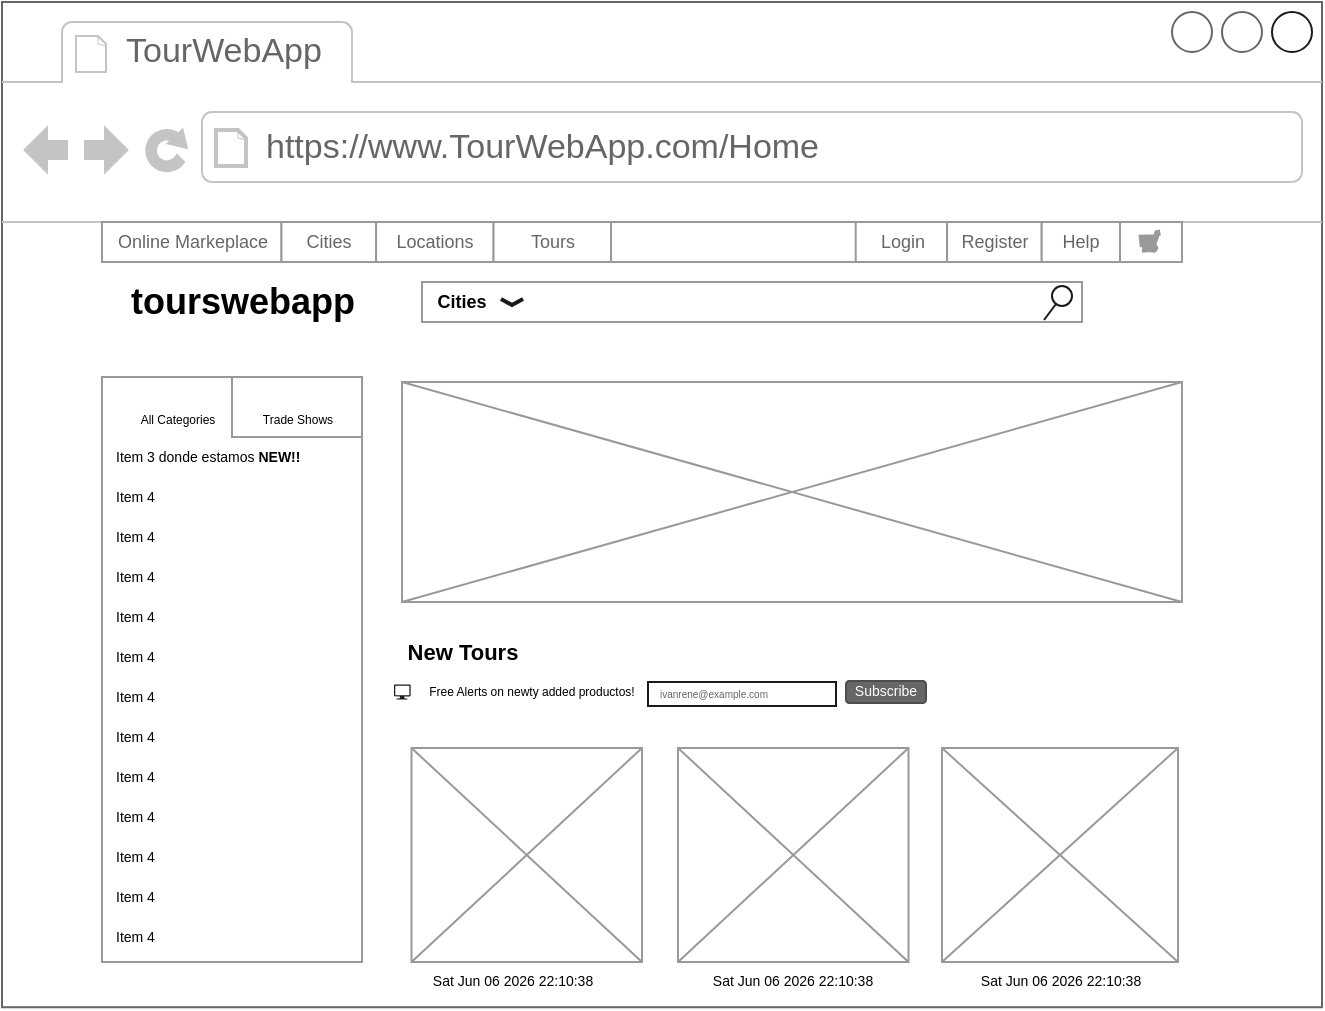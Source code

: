 <mxfile version="14.9.6" type="device" pages="3"><diagram id="IhUTpFYZOh_UcqnzRTwl" name="Ivan - Landing page"><mxGraphModel dx="852" dy="494" grid="1" gridSize="10" guides="1" tooltips="1" connect="1" arrows="1" fold="1" page="1" pageScale="1" pageWidth="827" pageHeight="1169" math="0" shadow="0"><root><mxCell id="0"/><mxCell id="1" parent="0"/><mxCell id="uIVix5BeUYQk2oSlCeq6-1" value="" style="strokeWidth=1;shadow=0;dashed=0;align=center;html=1;shape=mxgraph.mockup.containers.browserWindow;rSize=0;strokeColor=#666666;strokeColor2=#1A1A1A;strokeColor3=#c4c4c4;mainText=,;recursiveResize=0;" vertex="1" parent="1"><mxGeometry x="40" y="80" width="660" height="502.62" as="geometry"/></mxCell><mxCell id="uIVix5BeUYQk2oSlCeq6-2" value="TourWebApp" style="strokeWidth=1;shadow=0;dashed=0;align=center;html=1;shape=mxgraph.mockup.containers.anchor;fontSize=17;fontColor=#666666;align=left;" vertex="1" parent="uIVix5BeUYQk2oSlCeq6-1"><mxGeometry x="60" y="12" width="110" height="26" as="geometry"/></mxCell><mxCell id="uIVix5BeUYQk2oSlCeq6-3" value="https://www.TourWebApp.com/Home" style="strokeWidth=1;shadow=0;dashed=0;align=center;html=1;shape=mxgraph.mockup.containers.anchor;rSize=0;fontSize=17;fontColor=#666666;align=left;" vertex="1" parent="uIVix5BeUYQk2oSlCeq6-1"><mxGeometry x="130" y="60" width="250" height="26" as="geometry"/></mxCell><mxCell id="uIVix5BeUYQk2oSlCeq6-4" value="tourswebapp" style="text;strokeColor=none;fillColor=none;html=1;fontSize=18;fontStyle=1;verticalAlign=middle;align=center;" vertex="1" parent="uIVix5BeUYQk2oSlCeq6-1"><mxGeometry x="70" y="130" width="100" height="40" as="geometry"/></mxCell><mxCell id="uIVix5BeUYQk2oSlCeq6-5" value="" style="verticalLabelPosition=bottom;shadow=0;dashed=0;align=center;html=1;verticalAlign=top;strokeWidth=1;shape=mxgraph.mockup.graphics.simpleIcon;strokeColor=#999999;" vertex="1" parent="uIVix5BeUYQk2oSlCeq6-1"><mxGeometry x="200" y="190" width="390" height="110" as="geometry"/></mxCell><mxCell id="uIVix5BeUYQk2oSlCeq6-6" value="" style="strokeWidth=1;shadow=0;dashed=0;align=center;html=1;shape=mxgraph.mockup.forms.rrect;rSize=0;strokeColor=#999999;fontSize=8;" vertex="1" parent="uIVix5BeUYQk2oSlCeq6-1"><mxGeometry x="50" y="110" width="540" height="20" as="geometry"/></mxCell><mxCell id="uIVix5BeUYQk2oSlCeq6-7" value="Online Markeplace" style="strokeColor=inherit;fillColor=inherit;gradientColor=inherit;strokeWidth=1;shadow=0;dashed=0;align=center;html=1;shape=mxgraph.mockup.forms.rrect;rSize=0;fontSize=9;fontColor=#666666;" vertex="1" parent="uIVix5BeUYQk2oSlCeq6-6"><mxGeometry x="0.003" width="89.728" height="20" as="geometry"/></mxCell><mxCell id="uIVix5BeUYQk2oSlCeq6-8" value="Login" style="strokeColor=inherit;fillColor=inherit;gradientColor=inherit;strokeWidth=1;shadow=0;dashed=0;align=center;html=1;shape=mxgraph.mockup.forms.rrect;rSize=0;fontSize=9;fontColor=#666666;" vertex="1" parent="uIVix5BeUYQk2oSlCeq6-6"><mxGeometry x="376.856" width="45.683" height="20" as="geometry"/></mxCell><mxCell id="uIVix5BeUYQk2oSlCeq6-9" value="Register" style="strokeColor=inherit;fillColor=inherit;gradientColor=inherit;strokeWidth=1;shadow=0;dashed=0;align=center;html=1;shape=mxgraph.mockup.forms.rrect;rSize=0;fontSize=9;fontColor=#666666;" vertex="1" parent="uIVix5BeUYQk2oSlCeq6-6"><mxGeometry x="422.538" width="47.308" height="20" as="geometry"/></mxCell><mxCell id="uIVix5BeUYQk2oSlCeq6-10" value="Help" style="strokeColor=inherit;fillColor=inherit;gradientColor=inherit;strokeWidth=1;shadow=0;dashed=0;align=center;html=1;shape=mxgraph.mockup.forms.rrect;rSize=0;fontSize=9;fontColor=#666666;" vertex="1" parent="uIVix5BeUYQk2oSlCeq6-6"><mxGeometry x="469.846" width="39.154" height="20" as="geometry"/></mxCell><mxCell id="uIVix5BeUYQk2oSlCeq6-11" value="" style="strokeColor=inherit;fillColor=inherit;gradientColor=inherit;strokeWidth=1;shadow=0;dashed=0;align=center;html=1;shape=mxgraph.mockup.forms.rrect;rSize=0;fontSize=9;fontColor=#666666;" vertex="1" parent="uIVix5BeUYQk2oSlCeq6-6"><mxGeometry x="509.0" width="31.0" height="20" as="geometry"/></mxCell><mxCell id="uIVix5BeUYQk2oSlCeq6-12" value="" style="verticalLabelPosition=bottom;shadow=0;dashed=0;align=center;html=1;verticalAlign=top;strokeWidth=1;shape=mxgraph.mockup.misc.shoppingCart;strokeColor=#999999;fontSize=9;" vertex="1" parent="uIVix5BeUYQk2oSlCeq6-6"><mxGeometry x="519.611" y="5" width="9.788" height="10" as="geometry"/></mxCell><mxCell id="uIVix5BeUYQk2oSlCeq6-13" value="Cities" style="strokeColor=inherit;fillColor=inherit;gradientColor=inherit;strokeWidth=1;shadow=0;dashed=0;align=center;html=1;shape=mxgraph.mockup.forms.rrect;rSize=0;fontSize=9;fontColor=#666666;" vertex="1" parent="uIVix5BeUYQk2oSlCeq6-6"><mxGeometry x="89.731" width="47.308" height="20" as="geometry"/></mxCell><mxCell id="uIVix5BeUYQk2oSlCeq6-14" value="Locations" style="strokeColor=inherit;fillColor=inherit;gradientColor=inherit;strokeWidth=1;shadow=0;dashed=0;align=center;html=1;shape=mxgraph.mockup.forms.rrect;rSize=0;fontSize=9;fontColor=#666666;" vertex="1" parent="uIVix5BeUYQk2oSlCeq6-6"><mxGeometry x="137.038" width="58.731" height="20" as="geometry"/></mxCell><mxCell id="uIVix5BeUYQk2oSlCeq6-15" value="Tours" style="strokeColor=inherit;fillColor=inherit;gradientColor=inherit;strokeWidth=1;shadow=0;dashed=0;align=center;html=1;shape=mxgraph.mockup.forms.rrect;rSize=0;fontSize=9;fontColor=#666666;" vertex="1" parent="uIVix5BeUYQk2oSlCeq6-6"><mxGeometry x="195.769" width="58.731" height="20" as="geometry"/></mxCell><mxCell id="uIVix5BeUYQk2oSlCeq6-16" value="" style="strokeWidth=1;shadow=0;dashed=0;align=center;html=1;shape=mxgraph.mockup.forms.rrect;rSize=0;strokeColor=#999999;fillColor=#ffffff;fontSize=6;" vertex="1" parent="uIVix5BeUYQk2oSlCeq6-1"><mxGeometry x="50" y="187.5" width="130" height="292.5" as="geometry"/></mxCell><mxCell id="uIVix5BeUYQk2oSlCeq6-17" value="" style="strokeWidth=1;shadow=0;dashed=0;align=center;html=1;shape=mxgraph.mockup.forms.anchor;fontSize=17;fontColor=#666666;align=left;spacingLeft=5;resizeWidth=1;fillColor=#FFFFFF;" vertex="1" parent="uIVix5BeUYQk2oSlCeq6-16"><mxGeometry width="130" height="20" relative="1" as="geometry"><mxPoint y="30" as="offset"/></mxGeometry></mxCell><mxCell id="uIVix5BeUYQk2oSlCeq6-18" value="" style="strokeWidth=1;shadow=0;dashed=0;align=center;html=1;shape=mxgraph.mockup.forms.anchor;fontSize=17;fontColor=#666666;align=left;spacingLeft=5;resizeWidth=1;fillColor=#FFFFFF;" vertex="1" parent="uIVix5BeUYQk2oSlCeq6-16"><mxGeometry width="130" height="20" relative="1" as="geometry"><mxPoint y="50" as="offset"/></mxGeometry></mxCell><mxCell id="uIVix5BeUYQk2oSlCeq6-19" value="Item 4" style="strokeWidth=1;shadow=0;dashed=0;align=center;html=1;shape=mxgraph.mockup.forms.anchor;fontSize=7;align=left;spacingLeft=5;resizeWidth=1;strokeColor=none;" vertex="1" parent="uIVix5BeUYQk2oSlCeq6-16"><mxGeometry width="130" height="20" relative="1" as="geometry"><mxPoint y="50" as="offset"/></mxGeometry></mxCell><mxCell id="uIVix5BeUYQk2oSlCeq6-20" value="" style="strokeWidth=1;shadow=0;dashed=0;align=center;html=1;shape=mxgraph.mockup.forms.rrect;rSize=0;strokeColor=#999999;fontColor=#008cff;fontSize=17;fillColor=#ffffff;resizeWidth=1;" vertex="1" parent="uIVix5BeUYQk2oSlCeq6-16"><mxGeometry x="65" width="65" height="30" as="geometry"/></mxCell><mxCell id="uIVix5BeUYQk2oSlCeq6-21" value="Item 4" style="strokeWidth=1;shadow=0;dashed=0;align=center;html=1;shape=mxgraph.mockup.forms.anchor;fontSize=7;align=left;spacingLeft=5;resizeWidth=1;strokeColor=none;" vertex="1" parent="uIVix5BeUYQk2oSlCeq6-16"><mxGeometry width="130" height="20" relative="1" as="geometry"><mxPoint y="90" as="offset"/></mxGeometry></mxCell><mxCell id="uIVix5BeUYQk2oSlCeq6-22" value="Item 4" style="strokeWidth=1;shadow=0;dashed=0;align=center;html=1;shape=mxgraph.mockup.forms.anchor;fontSize=7;align=left;spacingLeft=5;resizeWidth=1;strokeColor=none;" vertex="1" parent="uIVix5BeUYQk2oSlCeq6-16"><mxGeometry width="130" height="20" relative="1" as="geometry"><mxPoint y="110" as="offset"/></mxGeometry></mxCell><mxCell id="uIVix5BeUYQk2oSlCeq6-23" value="Item 4" style="strokeWidth=1;shadow=0;dashed=0;align=center;html=1;shape=mxgraph.mockup.forms.anchor;fontSize=7;align=left;spacingLeft=5;resizeWidth=1;strokeColor=none;" vertex="1" parent="uIVix5BeUYQk2oSlCeq6-16"><mxGeometry width="130" height="20" relative="1" as="geometry"><mxPoint y="130" as="offset"/></mxGeometry></mxCell><mxCell id="uIVix5BeUYQk2oSlCeq6-24" value="Item 4" style="strokeWidth=1;shadow=0;dashed=0;align=center;html=1;shape=mxgraph.mockup.forms.anchor;fontSize=7;align=left;spacingLeft=5;resizeWidth=1;strokeColor=none;" vertex="1" parent="uIVix5BeUYQk2oSlCeq6-16"><mxGeometry width="130" height="20" relative="1" as="geometry"><mxPoint y="150" as="offset"/></mxGeometry></mxCell><mxCell id="uIVix5BeUYQk2oSlCeq6-25" value="Item 3 donde estamos &lt;b&gt;NEW!!&lt;/b&gt;" style="strokeWidth=1;shadow=0;dashed=0;align=center;html=1;shape=mxgraph.mockup.forms.rrect;rSize=0;fontSize=7;align=left;spacingLeft=5;resizeWidth=1;strokeColor=none;fillColor=none;" vertex="1" parent="uIVix5BeUYQk2oSlCeq6-16"><mxGeometry width="130" height="20" relative="1" as="geometry"><mxPoint y="30" as="offset"/></mxGeometry></mxCell><mxCell id="uIVix5BeUYQk2oSlCeq6-26" value="Item 4" style="strokeWidth=1;shadow=0;dashed=0;align=center;html=1;shape=mxgraph.mockup.forms.anchor;fontSize=7;align=left;spacingLeft=5;resizeWidth=1;strokeColor=none;" vertex="1" parent="uIVix5BeUYQk2oSlCeq6-16"><mxGeometry width="130" height="20" relative="1" as="geometry"><mxPoint y="70" as="offset"/></mxGeometry></mxCell><mxCell id="uIVix5BeUYQk2oSlCeq6-27" value="Item 4" style="strokeWidth=1;shadow=0;dashed=0;align=center;html=1;shape=mxgraph.mockup.forms.anchor;fontSize=7;align=left;spacingLeft=5;resizeWidth=1;strokeColor=none;" vertex="1" parent="uIVix5BeUYQk2oSlCeq6-16"><mxGeometry width="130" height="20" relative="1" as="geometry"><mxPoint y="170" as="offset"/></mxGeometry></mxCell><mxCell id="uIVix5BeUYQk2oSlCeq6-28" value="Item 4" style="strokeWidth=1;shadow=0;dashed=0;align=center;html=1;shape=mxgraph.mockup.forms.anchor;fontSize=7;align=left;spacingLeft=5;resizeWidth=1;strokeColor=none;" vertex="1" parent="uIVix5BeUYQk2oSlCeq6-16"><mxGeometry width="130" height="20" relative="1" as="geometry"><mxPoint y="190" as="offset"/></mxGeometry></mxCell><mxCell id="uIVix5BeUYQk2oSlCeq6-29" value="Item 4" style="strokeWidth=1;shadow=0;dashed=0;align=center;html=1;shape=mxgraph.mockup.forms.anchor;fontSize=7;align=left;spacingLeft=5;resizeWidth=1;strokeColor=none;" vertex="1" parent="uIVix5BeUYQk2oSlCeq6-16"><mxGeometry width="130" height="20" relative="1" as="geometry"><mxPoint y="210" as="offset"/></mxGeometry></mxCell><mxCell id="uIVix5BeUYQk2oSlCeq6-30" value="Item 4" style="strokeWidth=1;shadow=0;dashed=0;align=center;html=1;shape=mxgraph.mockup.forms.anchor;fontSize=7;align=left;spacingLeft=5;resizeWidth=1;strokeColor=none;" vertex="1" parent="uIVix5BeUYQk2oSlCeq6-16"><mxGeometry width="130" height="20" relative="1" as="geometry"><mxPoint y="230" as="offset"/></mxGeometry></mxCell><mxCell id="uIVix5BeUYQk2oSlCeq6-31" value="Item 4" style="strokeWidth=1;shadow=0;dashed=0;align=center;html=1;shape=mxgraph.mockup.forms.anchor;fontSize=7;align=left;spacingLeft=5;resizeWidth=1;strokeColor=none;" vertex="1" parent="uIVix5BeUYQk2oSlCeq6-16"><mxGeometry width="130" height="20" relative="1" as="geometry"><mxPoint y="250" as="offset"/></mxGeometry></mxCell><mxCell id="uIVix5BeUYQk2oSlCeq6-32" value="Item 4" style="strokeWidth=1;shadow=0;dashed=0;align=center;html=1;shape=mxgraph.mockup.forms.anchor;fontSize=7;align=left;spacingLeft=5;resizeWidth=1;strokeColor=none;" vertex="1" parent="uIVix5BeUYQk2oSlCeq6-16"><mxGeometry width="130" height="20" relative="1" as="geometry"><mxPoint y="270" as="offset"/></mxGeometry></mxCell><mxCell id="uIVix5BeUYQk2oSlCeq6-33" value="" style="shape=image;html=1;verticalAlign=top;verticalLabelPosition=bottom;labelBackgroundColor=#ffffff;imageAspect=0;aspect=fixed;image=https://cdn4.iconfinder.com/data/icons/ionicons/512/icon-ios7-world-outline-128.png;fontSize=9;" vertex="1" parent="uIVix5BeUYQk2oSlCeq6-1"><mxGeometry x="140" y="190" width="15" height="15" as="geometry"/></mxCell><mxCell id="uIVix5BeUYQk2oSlCeq6-34" value="" style="shape=image;html=1;verticalAlign=top;verticalLabelPosition=bottom;labelBackgroundColor=#ffffff;imageAspect=0;aspect=fixed;image=https://cdn0.iconfinder.com/data/icons/news-and-magazine/512/categories-128.png;fontSize=9;strokeWidth=0;" vertex="1" parent="uIVix5BeUYQk2oSlCeq6-1"><mxGeometry x="80" y="190" width="12.5" height="12.5" as="geometry"/></mxCell><mxCell id="uIVix5BeUYQk2oSlCeq6-35" value="&lt;br&gt;All Categories" style="text;html=1;strokeColor=none;fillColor=none;align=center;verticalAlign=middle;whiteSpace=wrap;rounded=0;fontSize=6;" vertex="1" parent="uIVix5BeUYQk2oSlCeq6-1"><mxGeometry x="57.5" y="190" width="60" height="30" as="geometry"/></mxCell><mxCell id="uIVix5BeUYQk2oSlCeq6-36" value="&lt;br&gt;Trade Shows" style="text;html=1;strokeColor=none;fillColor=none;align=center;verticalAlign=middle;whiteSpace=wrap;rounded=0;fontSize=6;" vertex="1" parent="uIVix5BeUYQk2oSlCeq6-1"><mxGeometry x="117.5" y="190" width="60" height="30" as="geometry"/></mxCell><mxCell id="uIVix5BeUYQk2oSlCeq6-37" value="" style="strokeWidth=1;shadow=0;dashed=0;align=center;html=1;shape=mxgraph.mockup.forms.searchBox;strokeColor=#999999;mainText=;strokeColor2=#1A1A1A;fontColor=#666666;fontSize=17;align=left;spacingLeft=3;" vertex="1" parent="uIVix5BeUYQk2oSlCeq6-1"><mxGeometry x="210" y="140" width="330" height="20" as="geometry"/></mxCell><mxCell id="uIVix5BeUYQk2oSlCeq6-38" value="Cities" style="text;html=1;strokeColor=none;fillColor=none;align=center;verticalAlign=middle;whiteSpace=wrap;rounded=0;fontSize=9;fontStyle=1" vertex="1" parent="uIVix5BeUYQk2oSlCeq6-1"><mxGeometry x="220" y="145" width="20" height="10" as="geometry"/></mxCell><mxCell id="uIVix5BeUYQk2oSlCeq6-39" value="" style="html=1;verticalLabelPosition=bottom;labelBackgroundColor=#ffffff;verticalAlign=top;shadow=0;dashed=0;strokeWidth=2;shape=mxgraph.ios7.misc.down;strokeColor=#1A1A1A;fontSize=6;" vertex="1" parent="uIVix5BeUYQk2oSlCeq6-1"><mxGeometry x="249.5" y="148.5" width="11" height="3" as="geometry"/></mxCell><mxCell id="uIVix5BeUYQk2oSlCeq6-40" value="New Tours" style="text;html=1;strokeColor=none;fillColor=none;align=center;verticalAlign=middle;whiteSpace=wrap;rounded=0;fontSize=11;fontStyle=1" vertex="1" parent="uIVix5BeUYQk2oSlCeq6-1"><mxGeometry x="189.5" y="310" width="80.5" height="30" as="geometry"/></mxCell><mxCell id="uIVix5BeUYQk2oSlCeq6-41" value="Free Alerts on newty added productos!" style="text;html=1;strokeColor=none;fillColor=none;align=center;verticalAlign=middle;whiteSpace=wrap;rounded=0;fontSize=6;" vertex="1" parent="uIVix5BeUYQk2oSlCeq6-1"><mxGeometry x="210" y="330" width="110" height="30" as="geometry"/></mxCell><mxCell id="uIVix5BeUYQk2oSlCeq6-42" value="" style="sketch=0;aspect=fixed;pointerEvents=1;shadow=0;dashed=0;html=1;strokeColor=none;labelPosition=center;verticalLabelPosition=bottom;verticalAlign=top;align=center;fillColor=#1A1A1A;shape=mxgraph.azure.computer;fontSize=6;" vertex="1" parent="uIVix5BeUYQk2oSlCeq6-1"><mxGeometry x="196" y="341.25" width="8.33" height="7.5" as="geometry"/></mxCell><mxCell id="uIVix5BeUYQk2oSlCeq6-43" value="ivanrene@example.com" style="strokeWidth=1;shadow=0;dashed=0;align=center;html=1;shape=mxgraph.mockup.text.textBox;fontColor=#666666;align=left;fontSize=5;spacingLeft=4;spacingTop=-3;strokeColor=#1A1A1A;mainText=;fillColor=#FFFFFF;" vertex="1" parent="uIVix5BeUYQk2oSlCeq6-1"><mxGeometry x="323" y="340" width="94" height="12" as="geometry"/></mxCell><mxCell id="uIVix5BeUYQk2oSlCeq6-44" value="Subscribe" style="rounded=1;html=1;shadow=0;dashed=0;whiteSpace=wrap;fontSize=7;fillColor=#666666;align=center;strokeColor=#4D4D4D;fontColor=#ffffff;" vertex="1" parent="uIVix5BeUYQk2oSlCeq6-1"><mxGeometry x="422" y="339.5" width="40" height="11" as="geometry"/></mxCell><mxCell id="uIVix5BeUYQk2oSlCeq6-45" value="" style="verticalLabelPosition=bottom;shadow=0;dashed=0;align=center;html=1;verticalAlign=top;strokeWidth=1;shape=mxgraph.mockup.graphics.simpleIcon;strokeColor=#999999;fontSize=7;fillColor=#FFFFFF;" vertex="1" parent="uIVix5BeUYQk2oSlCeq6-1"><mxGeometry x="470.0" y="373" width="118" height="107" as="geometry"/></mxCell><mxCell id="uIVix5BeUYQk2oSlCeq6-46" value="" style="verticalLabelPosition=bottom;shadow=0;dashed=0;align=center;html=1;verticalAlign=top;strokeWidth=1;shape=mxgraph.mockup.graphics.simpleIcon;strokeColor=#999999;fontSize=7;fillColor=#FFFFFF;" vertex="1" parent="uIVix5BeUYQk2oSlCeq6-1"><mxGeometry x="338" y="373" width="115.25" height="107" as="geometry"/></mxCell><UserObject label="%date{ddd mmm dd yyyy HH:MM:ss}%" placeholders="1" id="uIVix5BeUYQk2oSlCeq6-47"><mxCell style="text;html=1;strokeColor=none;fillColor=none;align=center;verticalAlign=middle;whiteSpace=wrap;overflow=hidden;fontSize=7;" vertex="1" parent="uIVix5BeUYQk2oSlCeq6-1"><mxGeometry x="202.5" y="480" width="105" height="20" as="geometry"/></mxCell></UserObject><UserObject label="%date{ddd mmm dd yyyy HH:MM:ss}%" placeholders="1" id="uIVix5BeUYQk2oSlCeq6-48"><mxCell style="text;html=1;strokeColor=none;fillColor=none;align=center;verticalAlign=middle;whiteSpace=wrap;overflow=hidden;fontSize=7;" vertex="1" parent="uIVix5BeUYQk2oSlCeq6-1"><mxGeometry x="343.13" y="480" width="105" height="20" as="geometry"/></mxCell></UserObject><UserObject label="%date{ddd mmm dd yyyy HH:MM:ss}%" placeholders="1" id="uIVix5BeUYQk2oSlCeq6-49"><mxCell style="text;html=1;strokeColor=none;fillColor=none;align=center;verticalAlign=middle;whiteSpace=wrap;overflow=hidden;fontSize=7;" vertex="1" parent="uIVix5BeUYQk2oSlCeq6-1"><mxGeometry x="476.5" y="480" width="105" height="20" as="geometry"/></mxCell></UserObject><mxCell id="uIVix5BeUYQk2oSlCeq6-50" value="" style="shape=image;html=1;verticalAlign=top;verticalLabelPosition=bottom;labelBackgroundColor=#ffffff;imageAspect=0;aspect=fixed;image=https://cdn4.iconfinder.com/data/icons/essential-app-1/16/dot-more-menu-hide-128.png" vertex="1" parent="uIVix5BeUYQk2oSlCeq6-1"><mxGeometry x="385.25" y="300" width="19.5" height="19.5" as="geometry"/></mxCell><mxCell id="uIVix5BeUYQk2oSlCeq6-51" value="" style="verticalLabelPosition=bottom;shadow=0;dashed=0;align=center;html=1;verticalAlign=top;strokeWidth=1;shape=mxgraph.mockup.graphics.simpleIcon;strokeColor=#999999;fontSize=7;fillColor=#FFFFFF;" vertex="1" parent="1"><mxGeometry x="244.75" y="453" width="115.25" height="107" as="geometry"/></mxCell></root></mxGraphModel></diagram><diagram id="5oaS1hDH8XCNykTCxSE7" name="Ivan - Visualizar Map"><mxGraphModel dx="852" dy="494" grid="1" gridSize="10" guides="1" tooltips="1" connect="1" arrows="1" fold="1" page="1" pageScale="1" pageWidth="827" pageHeight="1169" math="0" shadow="0"><root><mxCell id="RrHN1x0hBYJENnwzCmXB-0"/><mxCell id="RrHN1x0hBYJENnwzCmXB-1" parent="RrHN1x0hBYJENnwzCmXB-0"/><mxCell id="RrHN1x0hBYJENnwzCmXB-2" value="" style="strokeWidth=1;shadow=0;dashed=0;align=center;html=1;shape=mxgraph.mockup.containers.browserWindow;rSize=0;strokeColor=#666666;strokeColor2=#008cff;strokeColor3=#c4c4c4;mainText=,;recursiveResize=0;" vertex="1" parent="RrHN1x0hBYJENnwzCmXB-1"><mxGeometry x="20" y="120" width="660" height="450" as="geometry"/></mxCell><mxCell id="RrHN1x0hBYJENnwzCmXB-3" value="Create Your..." style="strokeWidth=1;shadow=0;dashed=0;align=center;html=1;shape=mxgraph.mockup.containers.anchor;fontSize=17;fontColor=#666666;align=left;" vertex="1" parent="RrHN1x0hBYJENnwzCmXB-2"><mxGeometry x="60" y="12" width="110" height="26" as="geometry"/></mxCell><mxCell id="RrHN1x0hBYJENnwzCmXB-4" value="https://www.TourWebApp.com/map/tours" style="strokeWidth=1;shadow=0;dashed=0;align=center;html=1;shape=mxgraph.mockup.containers.anchor;rSize=0;fontSize=17;fontColor=#666666;align=left;" vertex="1" parent="RrHN1x0hBYJENnwzCmXB-2"><mxGeometry x="130" y="60" width="250" height="26" as="geometry"/></mxCell><mxCell id="RrHN1x0hBYJENnwzCmXB-5" value="" style="strokeWidth=1;shadow=0;dashed=0;align=center;html=1;shape=mxgraph.mockup.containers.rrect;rSize=0;strokeColor=#666666;" vertex="1" parent="RrHN1x0hBYJENnwzCmXB-2"><mxGeometry y="110" width="190" height="340" as="geometry"/></mxCell><mxCell id="RrHN1x0hBYJENnwzCmXB-6" value="" style="group" vertex="1" connectable="0" parent="RrHN1x0hBYJENnwzCmXB-5"><mxGeometry y="130" width="160" height="160" as="geometry"/></mxCell><mxCell id="RrHN1x0hBYJENnwzCmXB-7" value="" style="strokeColor=inherit;fillColor=inherit;gradientColor=inherit;strokeWidth=1;shadow=0;dashed=0;align=center;html=1;shape=mxgraph.mockup.containers.rrect;rSize=0;fontSize=17;fontColor=#666666;fontStyle=1;resizeWidth=1;" vertex="1" parent="RrHN1x0hBYJENnwzCmXB-6"><mxGeometry y="1" width="160" height="39" relative="1" as="geometry"><mxPoint y="-340" as="offset"/></mxGeometry></mxCell><mxCell id="RrHN1x0hBYJENnwzCmXB-8" value="" style="group" vertex="1" connectable="0" parent="RrHN1x0hBYJENnwzCmXB-5"><mxGeometry width="160" height="130" as="geometry"/></mxCell><mxCell id="RrHN1x0hBYJENnwzCmXB-9" value="" style="strokeColor=inherit;fillColor=inherit;gradientColor=inherit;strokeWidth=1;shadow=0;dashed=0;align=center;html=1;shape=mxgraph.mockup.containers.rrect;rSize=0;fontSize=17;fontColor=#666666;fontStyle=1;resizeWidth=1;" vertex="1" parent="RrHN1x0hBYJENnwzCmXB-8"><mxGeometry width="160" height="100" relative="1" as="geometry"><mxPoint y="30" as="offset"/></mxGeometry></mxCell><mxCell id="RrHN1x0hBYJENnwzCmXB-10" value="Search" style="strokeWidth=1;shadow=0;dashed=0;align=center;html=1;shape=mxgraph.mockup.forms.searchBox;strokeColor=#999999;mainText=;strokeColor2=#008cff;fontColor=#666666;fontSize=17;align=left;spacingLeft=3;" vertex="1" parent="RrHN1x0hBYJENnwzCmXB-8"><mxGeometry width="160" height="30" as="geometry"/></mxCell><mxCell id="RrHN1x0hBYJENnwzCmXB-11" value="" style="shape=image;html=1;verticalAlign=top;verticalLabelPosition=bottom;labelBackgroundColor=#ffffff;imageAspect=0;aspect=fixed;image=https://cdn4.iconfinder.com/data/icons/social-media-2259/124/flickr-128.png" vertex="1" parent="RrHN1x0hBYJENnwzCmXB-8"><mxGeometry x="66" y="100" width="28" height="28" as="geometry"/></mxCell><mxCell id="RrHN1x0hBYJENnwzCmXB-12" value="" style="shape=image;html=1;verticalAlign=top;verticalLabelPosition=bottom;labelBackgroundColor=#ffffff;imageAspect=0;aspect=fixed;image=https://cdn4.iconfinder.com/data/icons/36-slim-icons/87/gallery.png" vertex="1" parent="RrHN1x0hBYJENnwzCmXB-8"><mxGeometry x="36.5" y="30" width="87" height="87" as="geometry"/></mxCell><mxCell id="RrHN1x0hBYJENnwzCmXB-13" value="" style="group" vertex="1" connectable="0" parent="RrHN1x0hBYJENnwzCmXB-5"><mxGeometry y="180" width="160" height="150" as="geometry"/></mxCell><mxCell id="RrHN1x0hBYJENnwzCmXB-14" value="&lt;h1&gt;Location&lt;/h1&gt;&lt;p&gt;Lorem ipsum dolor sit amet, consectetur adipisicing elit, sed do eiusmod tempor incididunt ut labore et dolore magna aliqua.&lt;/p&gt;" style="text;html=1;strokeColor=none;fillColor=none;spacing=5;spacingTop=-20;whiteSpace=wrap;overflow=hidden;rounded=0;" vertex="1" parent="RrHN1x0hBYJENnwzCmXB-13"><mxGeometry y="30" width="160" height="120" as="geometry"/></mxCell><mxCell id="RrHN1x0hBYJENnwzCmXB-15" value="" style="group" vertex="1" connectable="0" parent="RrHN1x0hBYJENnwzCmXB-13"><mxGeometry x="70" width="20" height="20" as="geometry"/></mxCell><mxCell id="RrHN1x0hBYJENnwzCmXB-16" value="" style="strokeWidth=1;shadow=0;dashed=0;align=center;html=1;shape=mxgraph.mockup.buttons.button;mainText=;buttonStyle=round;fontSize=17;fontStyle=1;whiteSpace=wrap;" vertex="1" parent="RrHN1x0hBYJENnwzCmXB-15"><mxGeometry width="20" height="20" as="geometry"/></mxCell><mxCell id="RrHN1x0hBYJENnwzCmXB-17" value="" style="shape=image;html=1;verticalAlign=top;verticalLabelPosition=bottom;labelBackgroundColor=#ffffff;imageAspect=0;aspect=fixed;image=https://cdn1.iconfinder.com/data/icons/feather-2/24/plus-128.png" vertex="1" parent="RrHN1x0hBYJENnwzCmXB-15"><mxGeometry width="20" height="20" as="geometry"/></mxCell><mxCell id="RrHN1x0hBYJENnwzCmXB-18" value="" style="group" vertex="1" connectable="0" parent="RrHN1x0hBYJENnwzCmXB-13"><mxGeometry x="26.5" width="20" height="20" as="geometry"/></mxCell><mxCell id="RrHN1x0hBYJENnwzCmXB-19" value="" style="group" vertex="1" connectable="0" parent="RrHN1x0hBYJENnwzCmXB-18"><mxGeometry width="20" height="20" as="geometry"/></mxCell><mxCell id="RrHN1x0hBYJENnwzCmXB-20" value="" style="strokeWidth=1;shadow=0;dashed=0;align=center;html=1;shape=mxgraph.mockup.buttons.button;mainText=;buttonStyle=round;fontSize=17;fontStyle=1;whiteSpace=wrap;" vertex="1" parent="RrHN1x0hBYJENnwzCmXB-19"><mxGeometry width="20" height="20" as="geometry"/></mxCell><mxCell id="RrHN1x0hBYJENnwzCmXB-21" value="" style="shape=image;html=1;verticalAlign=top;verticalLabelPosition=bottom;labelBackgroundColor=#ffffff;imageAspect=0;aspect=fixed;image=https://cdn1.iconfinder.com/data/icons/feather-2/24/bookmark-128.png" vertex="1" parent="RrHN1x0hBYJENnwzCmXB-19"><mxGeometry x="3" y="3" width="14" height="14" as="geometry"/></mxCell><mxCell id="RrHN1x0hBYJENnwzCmXB-22" value="" style="group" vertex="1" connectable="0" parent="RrHN1x0hBYJENnwzCmXB-13"><mxGeometry x="113.5" width="20" height="20" as="geometry"/></mxCell><mxCell id="RrHN1x0hBYJENnwzCmXB-23" value="" style="strokeWidth=1;shadow=0;dashed=0;align=center;html=1;shape=mxgraph.mockup.buttons.button;mainText=;buttonStyle=round;fontSize=17;fontStyle=1;whiteSpace=wrap;" vertex="1" parent="RrHN1x0hBYJENnwzCmXB-22"><mxGeometry width="20" height="20" as="geometry"/></mxCell><mxCell id="RrHN1x0hBYJENnwzCmXB-24" value="" style="shape=image;html=1;verticalAlign=top;verticalLabelPosition=bottom;labelBackgroundColor=#ffffff;imageAspect=0;aspect=fixed;image=https://cdn1.iconfinder.com/data/icons/feather-2/24/share-2-128.png" vertex="1" parent="RrHN1x0hBYJENnwzCmXB-22"><mxGeometry x="3" y="3" width="14" height="14" as="geometry"/></mxCell><mxCell id="RrHN1x0hBYJENnwzCmXB-25" value="" style="verticalLabelPosition=bottom;shadow=0;dashed=0;align=center;html=1;verticalAlign=top;strokeWidth=1;shape=mxgraph.mockup.graphics.simpleIcon;strokeColor=#999999;" vertex="1" parent="RrHN1x0hBYJENnwzCmXB-2"><mxGeometry x="160" y="110" width="500" height="340" as="geometry"/></mxCell></root></mxGraphModel></diagram><diagram id="pxP4ceHmdmRcptKtw41x" name="Ivan - Transport Companies"><mxGraphModel dx="852" dy="494" grid="1" gridSize="10" guides="1" tooltips="1" connect="1" arrows="1" fold="1" page="1" pageScale="1" pageWidth="827" pageHeight="1169" math="0" shadow="0"><root><mxCell id="8jMC1VPptxIA-TOV5NS0-0"/><mxCell id="8jMC1VPptxIA-TOV5NS0-1" parent="8jMC1VPptxIA-TOV5NS0-0"/><mxCell id="8jMC1VPptxIA-TOV5NS0-2" value="" style="strokeWidth=1;shadow=0;dashed=0;align=center;html=1;shape=mxgraph.mockup.containers.browserWindow;rSize=0;strokeColor=#666666;strokeColor2=#008cff;strokeColor3=#c4c4c4;mainText=,;recursiveResize=0;" vertex="1" parent="8jMC1VPptxIA-TOV5NS0-1"><mxGeometry x="790" y="110" width="660" height="450" as="geometry"/></mxCell><mxCell id="8jMC1VPptxIA-TOV5NS0-3" value="Create Your..." style="strokeWidth=1;shadow=0;dashed=0;align=center;html=1;shape=mxgraph.mockup.containers.anchor;fontSize=17;fontColor=#666666;align=left;" vertex="1" parent="8jMC1VPptxIA-TOV5NS0-2"><mxGeometry x="60" y="12" width="110" height="26" as="geometry"/></mxCell><mxCell id="8jMC1VPptxIA-TOV5NS0-4" value="https://www.TourWebApp.com/TransportCompanies" style="strokeWidth=1;shadow=0;dashed=0;align=center;html=1;shape=mxgraph.mockup.containers.anchor;rSize=0;fontSize=17;fontColor=#666666;align=left;" vertex="1" parent="8jMC1VPptxIA-TOV5NS0-2"><mxGeometry x="130" y="60" width="250" height="26" as="geometry"/></mxCell><mxCell id="8jMC1VPptxIA-TOV5NS0-5" value="Transport Companies" style="text;strokeColor=none;fillColor=none;html=1;fontSize=24;fontStyle=1;verticalAlign=middle;align=center;" vertex="1" parent="8jMC1VPptxIA-TOV5NS0-2"><mxGeometry x="280" y="130" width="100" height="40" as="geometry"/></mxCell><mxCell id="8jMC1VPptxIA-TOV5NS0-6" value="" style="group" vertex="1" connectable="0" parent="8jMC1VPptxIA-TOV5NS0-2"><mxGeometry x="60" y="170" width="540" height="80" as="geometry"/></mxCell><mxCell id="8jMC1VPptxIA-TOV5NS0-7" value="" style="strokeWidth=1;shadow=0;dashed=0;align=center;html=1;shape=mxgraph.mockup.forms.rrect;rSize=0;strokeColor=#999999;fontSize=8;" vertex="1" parent="8jMC1VPptxIA-TOV5NS0-6"><mxGeometry width="540" height="20" as="geometry"/></mxCell><mxCell id="8jMC1VPptxIA-TOV5NS0-8" value="City1" style="strokeWidth=1;shadow=0;dashed=0;align=center;html=1;shape=mxgraph.mockup.forms.rrect;rSize=0;fontSize=9;fontColor=#666666;strokeColor=inherit;fillColor=inherit;gradientColor=inherit;" vertex="1" parent="8jMC1VPptxIA-TOV5NS0-7"><mxGeometry x="0.003" width="89.728" height="20" as="geometry"/></mxCell><mxCell id="8jMC1VPptxIA-TOV5NS0-9" value="City2" style="strokeColor=#82b366;fillColor=#d5e8d4;strokeWidth=1;shadow=0;dashed=0;align=center;html=1;shape=mxgraph.mockup.forms.rrect;rSize=0;fontSize=9;" vertex="1" parent="8jMC1VPptxIA-TOV5NS0-7"><mxGeometry x="89.733" width="89.728" height="20" as="geometry"/></mxCell><mxCell id="8jMC1VPptxIA-TOV5NS0-10" value="Location1City1" style="strokeColor=inherit;fillColor=inherit;strokeWidth=1;shadow=0;dashed=0;align=center;html=1;shape=mxgraph.mockup.forms.rrect;rSize=0;fontSize=9;fontColor=#666666;gradientColor=inherit;" vertex="1" parent="8jMC1VPptxIA-TOV5NS0-6"><mxGeometry x="0.003" y="20" width="89.728" height="20" as="geometry"/></mxCell><mxCell id="8jMC1VPptxIA-TOV5NS0-11" value="Location2City1" style="strokeColor=inherit;fillColor=inherit;gradientColor=inherit;strokeWidth=1;shadow=0;dashed=0;align=center;html=1;shape=mxgraph.mockup.forms.rrect;rSize=0;fontSize=9;fontColor=#666666;" vertex="1" parent="8jMC1VPptxIA-TOV5NS0-6"><mxGeometry x="0.003" y="40" width="89.728" height="20" as="geometry"/></mxCell><mxCell id="8jMC1VPptxIA-TOV5NS0-12" value="Location1City2" style="strokeWidth=1;shadow=0;dashed=0;align=center;html=1;shape=mxgraph.mockup.forms.rrect;rSize=0;fontSize=9;fontColor=#666666;strokeColor=inherit;fillColor=inherit;gradientColor=inherit;" vertex="1" parent="8jMC1VPptxIA-TOV5NS0-6"><mxGeometry x="89.733" y="20" width="89.728" height="20" as="geometry"/></mxCell><mxCell id="8jMC1VPptxIA-TOV5NS0-13" value="Location2City2" style="strokeWidth=1;shadow=0;dashed=0;align=center;html=1;shape=mxgraph.mockup.forms.rrect;rSize=0;fontSize=9;fontColor=#666666;strokeColor=inherit;fillColor=inherit;gradientColor=inherit;" vertex="1" parent="8jMC1VPptxIA-TOV5NS0-6"><mxGeometry x="89.733" y="40" width="89.728" height="20" as="geometry"/></mxCell><mxCell id="8jMC1VPptxIA-TOV5NS0-14" value="Location3City2" style="strokeWidth=1;shadow=0;dashed=0;align=center;html=1;shape=mxgraph.mockup.forms.rrect;rSize=0;fontSize=9;fontColor=#666666;strokeColor=inherit;fillColor=inherit;gradientColor=inherit;" vertex="1" parent="8jMC1VPptxIA-TOV5NS0-6"><mxGeometry x="89.733" y="60" width="89.728" height="20" as="geometry"/></mxCell><mxCell id="8jMC1VPptxIA-TOV5NS0-15" value="" style="strokeWidth=1;shadow=0;dashed=0;align=center;html=1;shape=mxgraph.mockup.forms.rrect;rSize=0;strokeColor=#999999;fillColor=#ffffff;" vertex="1" parent="8jMC1VPptxIA-TOV5NS0-2"><mxGeometry x="60" y="260" width="230" height="175" as="geometry"/></mxCell><mxCell id="8jMC1VPptxIA-TOV5NS0-16" style="edgeStyle=orthogonalEdgeStyle;rounded=0;orthogonalLoop=1;jettySize=auto;html=1;" edge="1" parent="8jMC1VPptxIA-TOV5NS0-15" source="8jMC1VPptxIA-TOV5NS0-17" target="8jMC1VPptxIA-TOV5NS0-18"><mxGeometry relative="1" as="geometry"/></mxCell><mxCell id="8jMC1VPptxIA-TOV5NS0-17" value="City1" style="strokeWidth=1;shadow=0;dashed=0;align=center;html=1;shape=mxgraph.mockup.forms.rrect;rSize=0;strokeColor=#999999;fontColor=#008cff;fontSize=17;fillColor=#ffffff;resizeWidth=1;" vertex="1" parent="8jMC1VPptxIA-TOV5NS0-15"><mxGeometry width="100" height="30" relative="1" as="geometry"/></mxCell><mxCell id="8jMC1VPptxIA-TOV5NS0-18" value="City2" style="strokeWidth=1;shadow=0;dashed=0;align=center;html=1;shape=mxgraph.mockup.forms.rrect;rSize=0;strokeColor=#999999;fontColor=#008cff;fontSize=17;fillColor=#ffffff;resizeWidth=1;" vertex="1" parent="8jMC1VPptxIA-TOV5NS0-15"><mxGeometry x="140" width="90" height="30" as="geometry"/></mxCell><mxCell id="8jMC1VPptxIA-TOV5NS0-19" value="" style="strokeWidth=1;shadow=0;dashed=0;align=center;html=1;shape=mxgraph.mockup.forms.rrect;rSize=0;fontStyle=1" vertex="1" parent="8jMC1VPptxIA-TOV5NS0-15"><mxGeometry y="33" width="230" height="25" as="geometry"/></mxCell><mxCell id="8jMC1VPptxIA-TOV5NS0-20" value="Service" style="strokeWidth=1;shadow=0;dashed=0;align=center;html=1;shape=mxgraph.mockup.forms.rrect;rSize=0;fontSize=17;fontStyle=1" vertex="1" parent="8jMC1VPptxIA-TOV5NS0-19"><mxGeometry width="76.667" height="25" as="geometry"/></mxCell><mxCell id="8jMC1VPptxIA-TOV5NS0-21" value="Price" style="strokeWidth=1;shadow=0;dashed=0;align=center;html=1;shape=mxgraph.mockup.forms.rrect;rSize=0;fontSize=17;fontStyle=1" vertex="1" parent="8jMC1VPptxIA-TOV5NS0-19"><mxGeometry x="76.667" width="76.667" height="25" as="geometry"/></mxCell><mxCell id="8jMC1VPptxIA-TOV5NS0-22" value="Time" style="strokeWidth=1;shadow=0;dashed=0;align=center;html=1;shape=mxgraph.mockup.forms.rrect;rSize=0;fontSize=17;fontStyle=1" vertex="1" parent="8jMC1VPptxIA-TOV5NS0-19"><mxGeometry x="153.333" width="76.667" height="25" as="geometry"/></mxCell><mxCell id="8jMC1VPptxIA-TOV5NS0-23" value="" style="strokeWidth=1;shadow=0;dashed=0;align=center;html=1;shape=mxgraph.mockup.forms.rrect;rSize=0;strokeColor=#999999;" vertex="1" parent="8jMC1VPptxIA-TOV5NS0-15"><mxGeometry x="5" y="133" width="220" height="25" as="geometry"/></mxCell><mxCell id="8jMC1VPptxIA-TOV5NS0-24" value="Didi" style="strokeColor=inherit;fillColor=inherit;gradientColor=inherit;strokeWidth=1;shadow=0;dashed=0;align=center;html=1;shape=mxgraph.mockup.forms.rrect;rSize=0;fontSize=17;fontColor=#666666;" vertex="1" parent="8jMC1VPptxIA-TOV5NS0-23"><mxGeometry width="73.333" height="25" as="geometry"/></mxCell><mxCell id="8jMC1VPptxIA-TOV5NS0-25" value="11 $" style="strokeColor=inherit;fillColor=inherit;gradientColor=inherit;strokeWidth=1;shadow=0;dashed=0;align=center;html=1;shape=mxgraph.mockup.forms.rrect;rSize=0;fontSize=17;fontColor=#666666;" vertex="1" parent="8jMC1VPptxIA-TOV5NS0-23"><mxGeometry x="73.333" width="73.333" height="25" as="geometry"/></mxCell><mxCell id="8jMC1VPptxIA-TOV5NS0-26" value="36 Min" style="strokeColor=inherit;fillColor=inherit;gradientColor=inherit;strokeWidth=1;shadow=0;dashed=0;align=center;html=1;shape=mxgraph.mockup.forms.rrect;rSize=0;fontSize=17;fontColor=#666666;" vertex="1" parent="8jMC1VPptxIA-TOV5NS0-23"><mxGeometry x="146.667" width="73.333" height="25" as="geometry"/></mxCell><mxCell id="8jMC1VPptxIA-TOV5NS0-27" value="" style="strokeWidth=1;shadow=0;dashed=0;align=center;html=1;shape=mxgraph.mockup.forms.rrect;rSize=0;strokeColor=#999999;" vertex="1" parent="8jMC1VPptxIA-TOV5NS0-15"><mxGeometry x="5" y="99" width="220" height="25" as="geometry"/></mxCell><mxCell id="8jMC1VPptxIA-TOV5NS0-28" value="Taxi" style="strokeColor=inherit;fillColor=inherit;gradientColor=inherit;strokeWidth=1;shadow=0;dashed=0;align=center;html=1;shape=mxgraph.mockup.forms.rrect;rSize=0;fontSize=17;fontColor=#666666;" vertex="1" parent="8jMC1VPptxIA-TOV5NS0-27"><mxGeometry width="73.333" height="25" as="geometry"/></mxCell><mxCell id="8jMC1VPptxIA-TOV5NS0-29" value="12 $" style="strokeColor=inherit;fillColor=inherit;gradientColor=inherit;strokeWidth=1;shadow=0;dashed=0;align=center;html=1;shape=mxgraph.mockup.forms.rrect;rSize=0;fontSize=17;fontColor=#666666;" vertex="1" parent="8jMC1VPptxIA-TOV5NS0-27"><mxGeometry x="73.333" width="73.333" height="25" as="geometry"/></mxCell><mxCell id="8jMC1VPptxIA-TOV5NS0-30" value="34 Min" style="strokeColor=inherit;fillColor=inherit;gradientColor=inherit;strokeWidth=1;shadow=0;dashed=0;align=center;html=1;shape=mxgraph.mockup.forms.rrect;rSize=0;fontSize=17;fontColor=#666666;" vertex="1" parent="8jMC1VPptxIA-TOV5NS0-27"><mxGeometry x="146.667" width="73.333" height="25" as="geometry"/></mxCell><mxCell id="8jMC1VPptxIA-TOV5NS0-31" value="" style="strokeWidth=1;shadow=0;dashed=0;align=center;html=1;shape=mxgraph.mockup.forms.rrect;rSize=0;strokeColor=#999999;" vertex="1" parent="8jMC1VPptxIA-TOV5NS0-15"><mxGeometry x="5" y="66" width="220" height="25" as="geometry"/></mxCell><mxCell id="8jMC1VPptxIA-TOV5NS0-32" value="Taxi" style="strokeColor=inherit;fillColor=inherit;gradientColor=inherit;strokeWidth=1;shadow=0;dashed=0;align=center;html=1;shape=mxgraph.mockup.forms.rrect;rSize=0;fontSize=17;fontColor=#666666;" vertex="1" parent="8jMC1VPptxIA-TOV5NS0-31"><mxGeometry width="73.333" height="25" as="geometry"/></mxCell><mxCell id="8jMC1VPptxIA-TOV5NS0-33" value="10 $" style="strokeColor=inherit;fillColor=inherit;gradientColor=inherit;strokeWidth=1;shadow=0;dashed=0;align=center;html=1;shape=mxgraph.mockup.forms.rrect;rSize=0;fontSize=17;fontColor=#666666;" vertex="1" parent="8jMC1VPptxIA-TOV5NS0-31"><mxGeometry x="73.333" width="73.333" height="25" as="geometry"/></mxCell><mxCell id="8jMC1VPptxIA-TOV5NS0-34" value="45 Min" style="strokeColor=inherit;fillColor=inherit;gradientColor=inherit;strokeWidth=1;shadow=0;dashed=0;align=center;html=1;shape=mxgraph.mockup.forms.rrect;rSize=0;fontSize=17;fontColor=#666666;" vertex="1" parent="8jMC1VPptxIA-TOV5NS0-31"><mxGeometry x="146.667" width="73.333" height="25" as="geometry"/></mxCell><mxCell id="8jMC1VPptxIA-TOV5NS0-35" value="" style="strokeWidth=1;shadow=0;dashed=0;align=center;html=1;shape=mxgraph.mockup.forms.rrect;rSize=0;strokeColor=#999999;fillColor=#ffffff;" vertex="1" parent="8jMC1VPptxIA-TOV5NS0-2"><mxGeometry x="370" y="260" width="230" height="175" as="geometry"/></mxCell><mxCell id="8jMC1VPptxIA-TOV5NS0-36" value="City2 Hotels" style="strokeWidth=1;shadow=0;dashed=0;align=center;html=1;shape=mxgraph.mockup.forms.rrect;rSize=0;strokeColor=#999999;fontColor=#008cff;fontSize=17;fillColor=#ffffff;resizeWidth=1;" vertex="1" parent="8jMC1VPptxIA-TOV5NS0-35"><mxGeometry width="230" height="30" relative="1" as="geometry"/></mxCell><mxCell id="8jMC1VPptxIA-TOV5NS0-37" value="" style="strokeWidth=1;shadow=0;dashed=0;align=center;html=1;shape=mxgraph.mockup.forms.rrect;rSize=0;fontStyle=1" vertex="1" parent="8jMC1VPptxIA-TOV5NS0-35"><mxGeometry y="33" width="230" height="25" as="geometry"/></mxCell><mxCell id="8jMC1VPptxIA-TOV5NS0-38" value="Hotel" style="strokeWidth=1;shadow=0;dashed=0;align=center;html=1;shape=mxgraph.mockup.forms.rrect;rSize=0;fontSize=17;fontStyle=1" vertex="1" parent="8jMC1VPptxIA-TOV5NS0-37"><mxGeometry width="76.667" height="25" as="geometry"/></mxCell><mxCell id="8jMC1VPptxIA-TOV5NS0-39" value="Price" style="strokeWidth=1;shadow=0;dashed=0;align=center;html=1;shape=mxgraph.mockup.forms.rrect;rSize=0;fontSize=17;fontStyle=1" vertex="1" parent="8jMC1VPptxIA-TOV5NS0-37"><mxGeometry x="76.667" width="76.667" height="25" as="geometry"/></mxCell><mxCell id="8jMC1VPptxIA-TOV5NS0-40" value="Rating&amp;nbsp;" style="strokeWidth=1;shadow=0;dashed=0;align=center;html=1;shape=mxgraph.mockup.forms.rrect;rSize=0;fontSize=17;fontStyle=1" vertex="1" parent="8jMC1VPptxIA-TOV5NS0-37"><mxGeometry x="153.333" width="76.667" height="25" as="geometry"/></mxCell><mxCell id="8jMC1VPptxIA-TOV5NS0-41" value="" style="strokeWidth=1;shadow=0;dashed=0;align=center;html=1;shape=mxgraph.mockup.forms.rrect;rSize=0;strokeColor=#999999;" vertex="1" parent="8jMC1VPptxIA-TOV5NS0-35"><mxGeometry x="5" y="133" width="220" height="25" as="geometry"/></mxCell><mxCell id="8jMC1VPptxIA-TOV5NS0-42" value="Hotel3" style="strokeColor=inherit;fillColor=inherit;gradientColor=inherit;strokeWidth=1;shadow=0;dashed=0;align=center;html=1;shape=mxgraph.mockup.forms.rrect;rSize=0;fontSize=17;fontColor=#666666;" vertex="1" parent="8jMC1VPptxIA-TOV5NS0-41"><mxGeometry width="73.333" height="25" as="geometry"/></mxCell><mxCell id="8jMC1VPptxIA-TOV5NS0-43" value="150 $" style="strokeColor=inherit;fillColor=inherit;gradientColor=inherit;strokeWidth=1;shadow=0;dashed=0;align=center;html=1;shape=mxgraph.mockup.forms.rrect;rSize=0;fontSize=17;fontColor=#666666;" vertex="1" parent="8jMC1VPptxIA-TOV5NS0-41"><mxGeometry x="73.333" width="73.333" height="25" as="geometry"/></mxCell><mxCell id="8jMC1VPptxIA-TOV5NS0-44" value="5/5" style="strokeColor=inherit;fillColor=inherit;gradientColor=inherit;strokeWidth=1;shadow=0;dashed=0;align=center;html=1;shape=mxgraph.mockup.forms.rrect;rSize=0;fontSize=17;fontColor=#666666;" vertex="1" parent="8jMC1VPptxIA-TOV5NS0-41"><mxGeometry x="146.667" width="73.333" height="25" as="geometry"/></mxCell><mxCell id="8jMC1VPptxIA-TOV5NS0-45" value="" style="strokeWidth=1;shadow=0;dashed=0;align=center;html=1;shape=mxgraph.mockup.forms.rrect;rSize=0;strokeColor=#999999;" vertex="1" parent="8jMC1VPptxIA-TOV5NS0-35"><mxGeometry x="5" y="99" width="220" height="25" as="geometry"/></mxCell><mxCell id="8jMC1VPptxIA-TOV5NS0-46" value="Hotel2" style="strokeColor=inherit;fillColor=inherit;gradientColor=inherit;strokeWidth=1;shadow=0;dashed=0;align=center;html=1;shape=mxgraph.mockup.forms.rrect;rSize=0;fontSize=17;fontColor=#666666;" vertex="1" parent="8jMC1VPptxIA-TOV5NS0-45"><mxGeometry width="73.333" height="25" as="geometry"/></mxCell><mxCell id="8jMC1VPptxIA-TOV5NS0-47" value="60 $" style="strokeColor=inherit;fillColor=inherit;gradientColor=inherit;strokeWidth=1;shadow=0;dashed=0;align=center;html=1;shape=mxgraph.mockup.forms.rrect;rSize=0;fontSize=17;fontColor=#666666;" vertex="1" parent="8jMC1VPptxIA-TOV5NS0-45"><mxGeometry x="73.333" width="73.333" height="25" as="geometry"/></mxCell><mxCell id="8jMC1VPptxIA-TOV5NS0-48" value="4/5" style="strokeColor=inherit;fillColor=inherit;gradientColor=inherit;strokeWidth=1;shadow=0;dashed=0;align=center;html=1;shape=mxgraph.mockup.forms.rrect;rSize=0;fontSize=17;fontColor=#666666;" vertex="1" parent="8jMC1VPptxIA-TOV5NS0-45"><mxGeometry x="146.667" width="73.333" height="25" as="geometry"/></mxCell><mxCell id="8jMC1VPptxIA-TOV5NS0-49" value="" style="strokeWidth=1;shadow=0;dashed=0;align=center;html=1;shape=mxgraph.mockup.forms.rrect;rSize=0;strokeColor=#999999;" vertex="1" parent="8jMC1VPptxIA-TOV5NS0-35"><mxGeometry x="5" y="66" width="220" height="25" as="geometry"/></mxCell><mxCell id="8jMC1VPptxIA-TOV5NS0-50" value="Hotel1" style="strokeColor=inherit;fillColor=inherit;gradientColor=inherit;strokeWidth=1;shadow=0;dashed=0;align=center;html=1;shape=mxgraph.mockup.forms.rrect;rSize=0;fontSize=17;fontColor=#666666;" vertex="1" parent="8jMC1VPptxIA-TOV5NS0-49"><mxGeometry width="73.333" height="25" as="geometry"/></mxCell><mxCell id="8jMC1VPptxIA-TOV5NS0-51" value="45 $" style="strokeColor=inherit;fillColor=inherit;gradientColor=inherit;strokeWidth=1;shadow=0;dashed=0;align=center;html=1;shape=mxgraph.mockup.forms.rrect;rSize=0;fontSize=17;fontColor=#666666;" vertex="1" parent="8jMC1VPptxIA-TOV5NS0-49"><mxGeometry x="73.333" width="73.333" height="25" as="geometry"/></mxCell><mxCell id="8jMC1VPptxIA-TOV5NS0-52" value="3/5" style="strokeColor=inherit;fillColor=inherit;gradientColor=inherit;strokeWidth=1;shadow=0;dashed=0;align=center;html=1;shape=mxgraph.mockup.forms.rrect;rSize=0;fontSize=17;fontColor=#666666;" vertex="1" parent="8jMC1VPptxIA-TOV5NS0-49"><mxGeometry x="146.667" width="73.333" height="25" as="geometry"/></mxCell><mxCell id="8jMC1VPptxIA-TOV5NS0-53" value="" style="strokeWidth=1;shadow=0;dashed=0;align=center;html=1;shape=mxgraph.mockup.containers.browserWindow;rSize=0;strokeColor=#666666;strokeColor2=#008cff;strokeColor3=#c4c4c4;mainText=,;recursiveResize=0;" vertex="1" parent="8jMC1VPptxIA-TOV5NS0-1"><mxGeometry x="50" y="110" width="660" height="450" as="geometry"/></mxCell><mxCell id="8jMC1VPptxIA-TOV5NS0-54" value="Create Your..." style="strokeWidth=1;shadow=0;dashed=0;align=center;html=1;shape=mxgraph.mockup.containers.anchor;fontSize=17;fontColor=#666666;align=left;" vertex="1" parent="8jMC1VPptxIA-TOV5NS0-53"><mxGeometry x="60" y="12" width="110" height="26" as="geometry"/></mxCell><mxCell id="8jMC1VPptxIA-TOV5NS0-55" value="https://www.TourWebApp.com/TransportCompanies" style="strokeWidth=1;shadow=0;dashed=0;align=center;html=1;shape=mxgraph.mockup.containers.anchor;rSize=0;fontSize=17;fontColor=#666666;align=left;" vertex="1" parent="8jMC1VPptxIA-TOV5NS0-53"><mxGeometry x="130" y="60" width="250" height="26" as="geometry"/></mxCell><mxCell id="8jMC1VPptxIA-TOV5NS0-56" value="Transport Companies" style="text;strokeColor=none;fillColor=none;html=1;fontSize=24;fontStyle=1;verticalAlign=middle;align=center;" vertex="1" parent="8jMC1VPptxIA-TOV5NS0-53"><mxGeometry x="280" y="130" width="100" height="40" as="geometry"/></mxCell><mxCell id="8jMC1VPptxIA-TOV5NS0-57" value="" style="group" vertex="1" connectable="0" parent="8jMC1VPptxIA-TOV5NS0-53"><mxGeometry x="60" y="170" width="540" height="80" as="geometry"/></mxCell><mxCell id="8jMC1VPptxIA-TOV5NS0-58" value="" style="strokeWidth=1;shadow=0;dashed=0;align=center;html=1;shape=mxgraph.mockup.forms.rrect;rSize=0;strokeColor=#999999;fontSize=8;" vertex="1" parent="8jMC1VPptxIA-TOV5NS0-57"><mxGeometry width="540" height="20" as="geometry"/></mxCell><mxCell id="8jMC1VPptxIA-TOV5NS0-59" value="City1" style="strokeColor=inherit;fillColor=inherit;gradientColor=inherit;strokeWidth=1;shadow=0;dashed=0;align=center;html=1;shape=mxgraph.mockup.forms.rrect;rSize=0;fontSize=9;fontColor=#666666;" vertex="1" parent="8jMC1VPptxIA-TOV5NS0-58"><mxGeometry x="0.003" width="89.728" height="20" as="geometry"/></mxCell><mxCell id="8jMC1VPptxIA-TOV5NS0-60" value="City2" style="strokeColor=inherit;fillColor=inherit;gradientColor=inherit;strokeWidth=1;shadow=0;dashed=0;align=center;html=1;shape=mxgraph.mockup.forms.rrect;rSize=0;fontSize=9;fontColor=#666666;" vertex="1" parent="8jMC1VPptxIA-TOV5NS0-58"><mxGeometry x="89.733" width="89.728" height="20" as="geometry"/></mxCell><mxCell id="8jMC1VPptxIA-TOV5NS0-61" value="Location1City1" style="strokeColor=#82b366;fillColor=#d5e8d4;strokeWidth=1;shadow=0;dashed=0;align=center;html=1;shape=mxgraph.mockup.forms.rrect;rSize=0;fontSize=9;" vertex="1" parent="8jMC1VPptxIA-TOV5NS0-57"><mxGeometry x="0.003" y="20" width="89.728" height="20" as="geometry"/></mxCell><mxCell id="8jMC1VPptxIA-TOV5NS0-62" value="Location2City1" style="strokeColor=inherit;fillColor=inherit;gradientColor=inherit;strokeWidth=1;shadow=0;dashed=0;align=center;html=1;shape=mxgraph.mockup.forms.rrect;rSize=0;fontSize=9;fontColor=#666666;" vertex="1" parent="8jMC1VPptxIA-TOV5NS0-57"><mxGeometry x="0.003" y="40" width="89.728" height="20" as="geometry"/></mxCell><mxCell id="8jMC1VPptxIA-TOV5NS0-63" value="Location1City2" style="strokeWidth=1;shadow=0;dashed=0;align=center;html=1;shape=mxgraph.mockup.forms.rrect;rSize=0;fontSize=9;fontColor=#666666;strokeColor=inherit;fillColor=inherit;gradientColor=inherit;" vertex="1" parent="8jMC1VPptxIA-TOV5NS0-57"><mxGeometry x="89.733" y="20" width="89.728" height="20" as="geometry"/></mxCell><mxCell id="8jMC1VPptxIA-TOV5NS0-64" value="Location2City2" style="strokeWidth=1;shadow=0;dashed=0;align=center;html=1;shape=mxgraph.mockup.forms.rrect;rSize=0;fontSize=9;fontColor=#666666;strokeColor=inherit;fillColor=inherit;gradientColor=inherit;" vertex="1" parent="8jMC1VPptxIA-TOV5NS0-57"><mxGeometry x="89.733" y="40" width="89.728" height="20" as="geometry"/></mxCell><mxCell id="8jMC1VPptxIA-TOV5NS0-65" value="Location3City2" style="strokeWidth=1;shadow=0;dashed=0;align=center;html=1;shape=mxgraph.mockup.forms.rrect;rSize=0;fontSize=9;fontColor=#666666;strokeColor=inherit;fillColor=inherit;gradientColor=inherit;" vertex="1" parent="8jMC1VPptxIA-TOV5NS0-57"><mxGeometry x="89.733" y="60" width="89.728" height="20" as="geometry"/></mxCell><mxCell id="8jMC1VPptxIA-TOV5NS0-66" value="" style="strokeWidth=1;shadow=0;dashed=0;align=center;html=1;shape=mxgraph.mockup.forms.rrect;rSize=0;strokeColor=#999999;fillColor=#ffffff;" vertex="1" parent="8jMC1VPptxIA-TOV5NS0-53"><mxGeometry x="215" y="260" width="230" height="175" as="geometry"/></mxCell><mxCell id="8jMC1VPptxIA-TOV5NS0-67" style="edgeStyle=orthogonalEdgeStyle;rounded=0;orthogonalLoop=1;jettySize=auto;html=1;" edge="1" parent="8jMC1VPptxIA-TOV5NS0-66" source="8jMC1VPptxIA-TOV5NS0-68" target="8jMC1VPptxIA-TOV5NS0-69"><mxGeometry relative="1" as="geometry"/></mxCell><mxCell id="8jMC1VPptxIA-TOV5NS0-68" value="Location1" style="strokeWidth=1;shadow=0;dashed=0;align=center;html=1;shape=mxgraph.mockup.forms.rrect;rSize=0;strokeColor=#999999;fontColor=#008cff;fontSize=17;fillColor=#ffffff;resizeWidth=1;" vertex="1" parent="8jMC1VPptxIA-TOV5NS0-66"><mxGeometry width="100" height="30" relative="1" as="geometry"/></mxCell><mxCell id="8jMC1VPptxIA-TOV5NS0-69" value="Location2" style="strokeWidth=1;shadow=0;dashed=0;align=center;html=1;shape=mxgraph.mockup.forms.rrect;rSize=0;strokeColor=#999999;fontColor=#008cff;fontSize=17;fillColor=#ffffff;resizeWidth=1;" vertex="1" parent="8jMC1VPptxIA-TOV5NS0-66"><mxGeometry x="140" width="90" height="32.812" as="geometry"/></mxCell><mxCell id="8jMC1VPptxIA-TOV5NS0-70" value="" style="strokeWidth=1;shadow=0;dashed=0;align=center;html=1;shape=mxgraph.mockup.forms.rrect;rSize=0;fontStyle=1" vertex="1" parent="8jMC1VPptxIA-TOV5NS0-66"><mxGeometry y="33" width="230" height="25" as="geometry"/></mxCell><mxCell id="8jMC1VPptxIA-TOV5NS0-71" value="Service" style="strokeWidth=1;shadow=0;dashed=0;align=center;html=1;shape=mxgraph.mockup.forms.rrect;rSize=0;fontSize=17;fontStyle=1" vertex="1" parent="8jMC1VPptxIA-TOV5NS0-70"><mxGeometry width="76.667" height="25" as="geometry"/></mxCell><mxCell id="8jMC1VPptxIA-TOV5NS0-72" value="Price" style="strokeWidth=1;shadow=0;dashed=0;align=center;html=1;shape=mxgraph.mockup.forms.rrect;rSize=0;fontSize=17;fontStyle=1" vertex="1" parent="8jMC1VPptxIA-TOV5NS0-70"><mxGeometry x="76.667" width="76.667" height="25" as="geometry"/></mxCell><mxCell id="8jMC1VPptxIA-TOV5NS0-73" value="Time" style="strokeWidth=1;shadow=0;dashed=0;align=center;html=1;shape=mxgraph.mockup.forms.rrect;rSize=0;fontSize=17;fontStyle=1" vertex="1" parent="8jMC1VPptxIA-TOV5NS0-70"><mxGeometry x="153.333" width="76.667" height="25" as="geometry"/></mxCell><mxCell id="8jMC1VPptxIA-TOV5NS0-74" value="" style="strokeWidth=1;shadow=0;dashed=0;align=center;html=1;shape=mxgraph.mockup.forms.rrect;rSize=0;strokeColor=#999999;" vertex="1" parent="8jMC1VPptxIA-TOV5NS0-66"><mxGeometry x="5" y="133" width="220" height="25" as="geometry"/></mxCell><mxCell id="8jMC1VPptxIA-TOV5NS0-75" value="Didi" style="strokeColor=inherit;fillColor=inherit;gradientColor=inherit;strokeWidth=1;shadow=0;dashed=0;align=center;html=1;shape=mxgraph.mockup.forms.rrect;rSize=0;fontSize=17;fontColor=#666666;" vertex="1" parent="8jMC1VPptxIA-TOV5NS0-74"><mxGeometry width="73.333" height="25" as="geometry"/></mxCell><mxCell id="8jMC1VPptxIA-TOV5NS0-76" value="11 $" style="strokeColor=inherit;fillColor=inherit;gradientColor=inherit;strokeWidth=1;shadow=0;dashed=0;align=center;html=1;shape=mxgraph.mockup.forms.rrect;rSize=0;fontSize=17;fontColor=#666666;" vertex="1" parent="8jMC1VPptxIA-TOV5NS0-74"><mxGeometry x="73.333" width="73.333" height="25" as="geometry"/></mxCell><mxCell id="8jMC1VPptxIA-TOV5NS0-77" value="36 Min" style="strokeColor=inherit;fillColor=inherit;gradientColor=inherit;strokeWidth=1;shadow=0;dashed=0;align=center;html=1;shape=mxgraph.mockup.forms.rrect;rSize=0;fontSize=17;fontColor=#666666;" vertex="1" parent="8jMC1VPptxIA-TOV5NS0-74"><mxGeometry x="146.667" width="73.333" height="25" as="geometry"/></mxCell><mxCell id="8jMC1VPptxIA-TOV5NS0-78" value="" style="strokeWidth=1;shadow=0;dashed=0;align=center;html=1;shape=mxgraph.mockup.forms.rrect;rSize=0;strokeColor=#999999;" vertex="1" parent="8jMC1VPptxIA-TOV5NS0-66"><mxGeometry x="5" y="99" width="220" height="25" as="geometry"/></mxCell><mxCell id="8jMC1VPptxIA-TOV5NS0-79" value="Taxi" style="strokeColor=inherit;fillColor=inherit;gradientColor=inherit;strokeWidth=1;shadow=0;dashed=0;align=center;html=1;shape=mxgraph.mockup.forms.rrect;rSize=0;fontSize=17;fontColor=#666666;" vertex="1" parent="8jMC1VPptxIA-TOV5NS0-78"><mxGeometry width="73.333" height="25" as="geometry"/></mxCell><mxCell id="8jMC1VPptxIA-TOV5NS0-80" value="12 $" style="strokeColor=inherit;fillColor=inherit;gradientColor=inherit;strokeWidth=1;shadow=0;dashed=0;align=center;html=1;shape=mxgraph.mockup.forms.rrect;rSize=0;fontSize=17;fontColor=#666666;" vertex="1" parent="8jMC1VPptxIA-TOV5NS0-78"><mxGeometry x="73.333" width="73.333" height="25" as="geometry"/></mxCell><mxCell id="8jMC1VPptxIA-TOV5NS0-81" value="34 Min" style="strokeColor=inherit;fillColor=inherit;gradientColor=inherit;strokeWidth=1;shadow=0;dashed=0;align=center;html=1;shape=mxgraph.mockup.forms.rrect;rSize=0;fontSize=17;fontColor=#666666;" vertex="1" parent="8jMC1VPptxIA-TOV5NS0-78"><mxGeometry x="146.667" width="73.333" height="25" as="geometry"/></mxCell><mxCell id="8jMC1VPptxIA-TOV5NS0-82" value="" style="strokeWidth=1;shadow=0;dashed=0;align=center;html=1;shape=mxgraph.mockup.forms.rrect;rSize=0;strokeColor=#999999;" vertex="1" parent="8jMC1VPptxIA-TOV5NS0-66"><mxGeometry x="5" y="66" width="220" height="25" as="geometry"/></mxCell><mxCell id="8jMC1VPptxIA-TOV5NS0-83" value="Taxi" style="strokeColor=inherit;fillColor=inherit;gradientColor=inherit;strokeWidth=1;shadow=0;dashed=0;align=center;html=1;shape=mxgraph.mockup.forms.rrect;rSize=0;fontSize=17;fontColor=#666666;" vertex="1" parent="8jMC1VPptxIA-TOV5NS0-82"><mxGeometry width="73.333" height="25" as="geometry"/></mxCell><mxCell id="8jMC1VPptxIA-TOV5NS0-84" value="10 $" style="strokeColor=inherit;fillColor=inherit;gradientColor=inherit;strokeWidth=1;shadow=0;dashed=0;align=center;html=1;shape=mxgraph.mockup.forms.rrect;rSize=0;fontSize=17;fontColor=#666666;" vertex="1" parent="8jMC1VPptxIA-TOV5NS0-82"><mxGeometry x="73.333" width="73.333" height="25" as="geometry"/></mxCell><mxCell id="8jMC1VPptxIA-TOV5NS0-85" value="45 Min" style="strokeColor=inherit;fillColor=inherit;gradientColor=inherit;strokeWidth=1;shadow=0;dashed=0;align=center;html=1;shape=mxgraph.mockup.forms.rrect;rSize=0;fontSize=17;fontColor=#666666;" vertex="1" parent="8jMC1VPptxIA-TOV5NS0-82"><mxGeometry x="146.667" width="73.333" height="25" as="geometry"/></mxCell></root></mxGraphModel></diagram></mxfile>